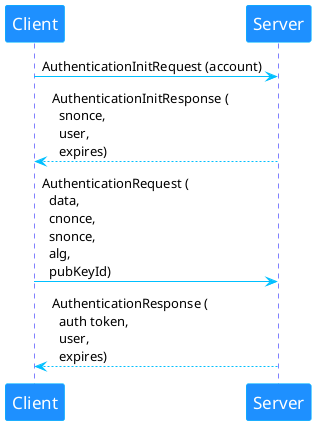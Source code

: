 @startuml
skinparam backgroundColor #FFFFFF

skinparam sequence {
	ArrowColor DeepSkyBlue
	ActorBorderColor DeepSkyBlue
	LifeLineBorderColor blue
	LifeLineBackgroundColor #A9DCDF

	ParticipantBorderColor DeepSkyBlue
	ParticipantBackgroundColor DodgerBlue
	ParticipantFontName Impact
	ParticipantFontSize 17
	ParticipantFontColor #FFFFFF

	ActorBackgroundColor aqua
	ActorFontColor DeepSkyBlue
	ActorFontSize 17
	ActorFontName Aapex
}
Client -> Server: AuthenticationInitRequest (account)
Server --> Client: AuthenticationInitResponse (\n  snonce,\n  user,\n  expires)

Client -> Server: AuthenticationRequest (\n  data,\n  cnonce,\n  snonce,\n  alg,\n  pubKeyId)
Server --> Client: AuthenticationResponse (\n  auth token,\n  user,\n  expires)
@enduml